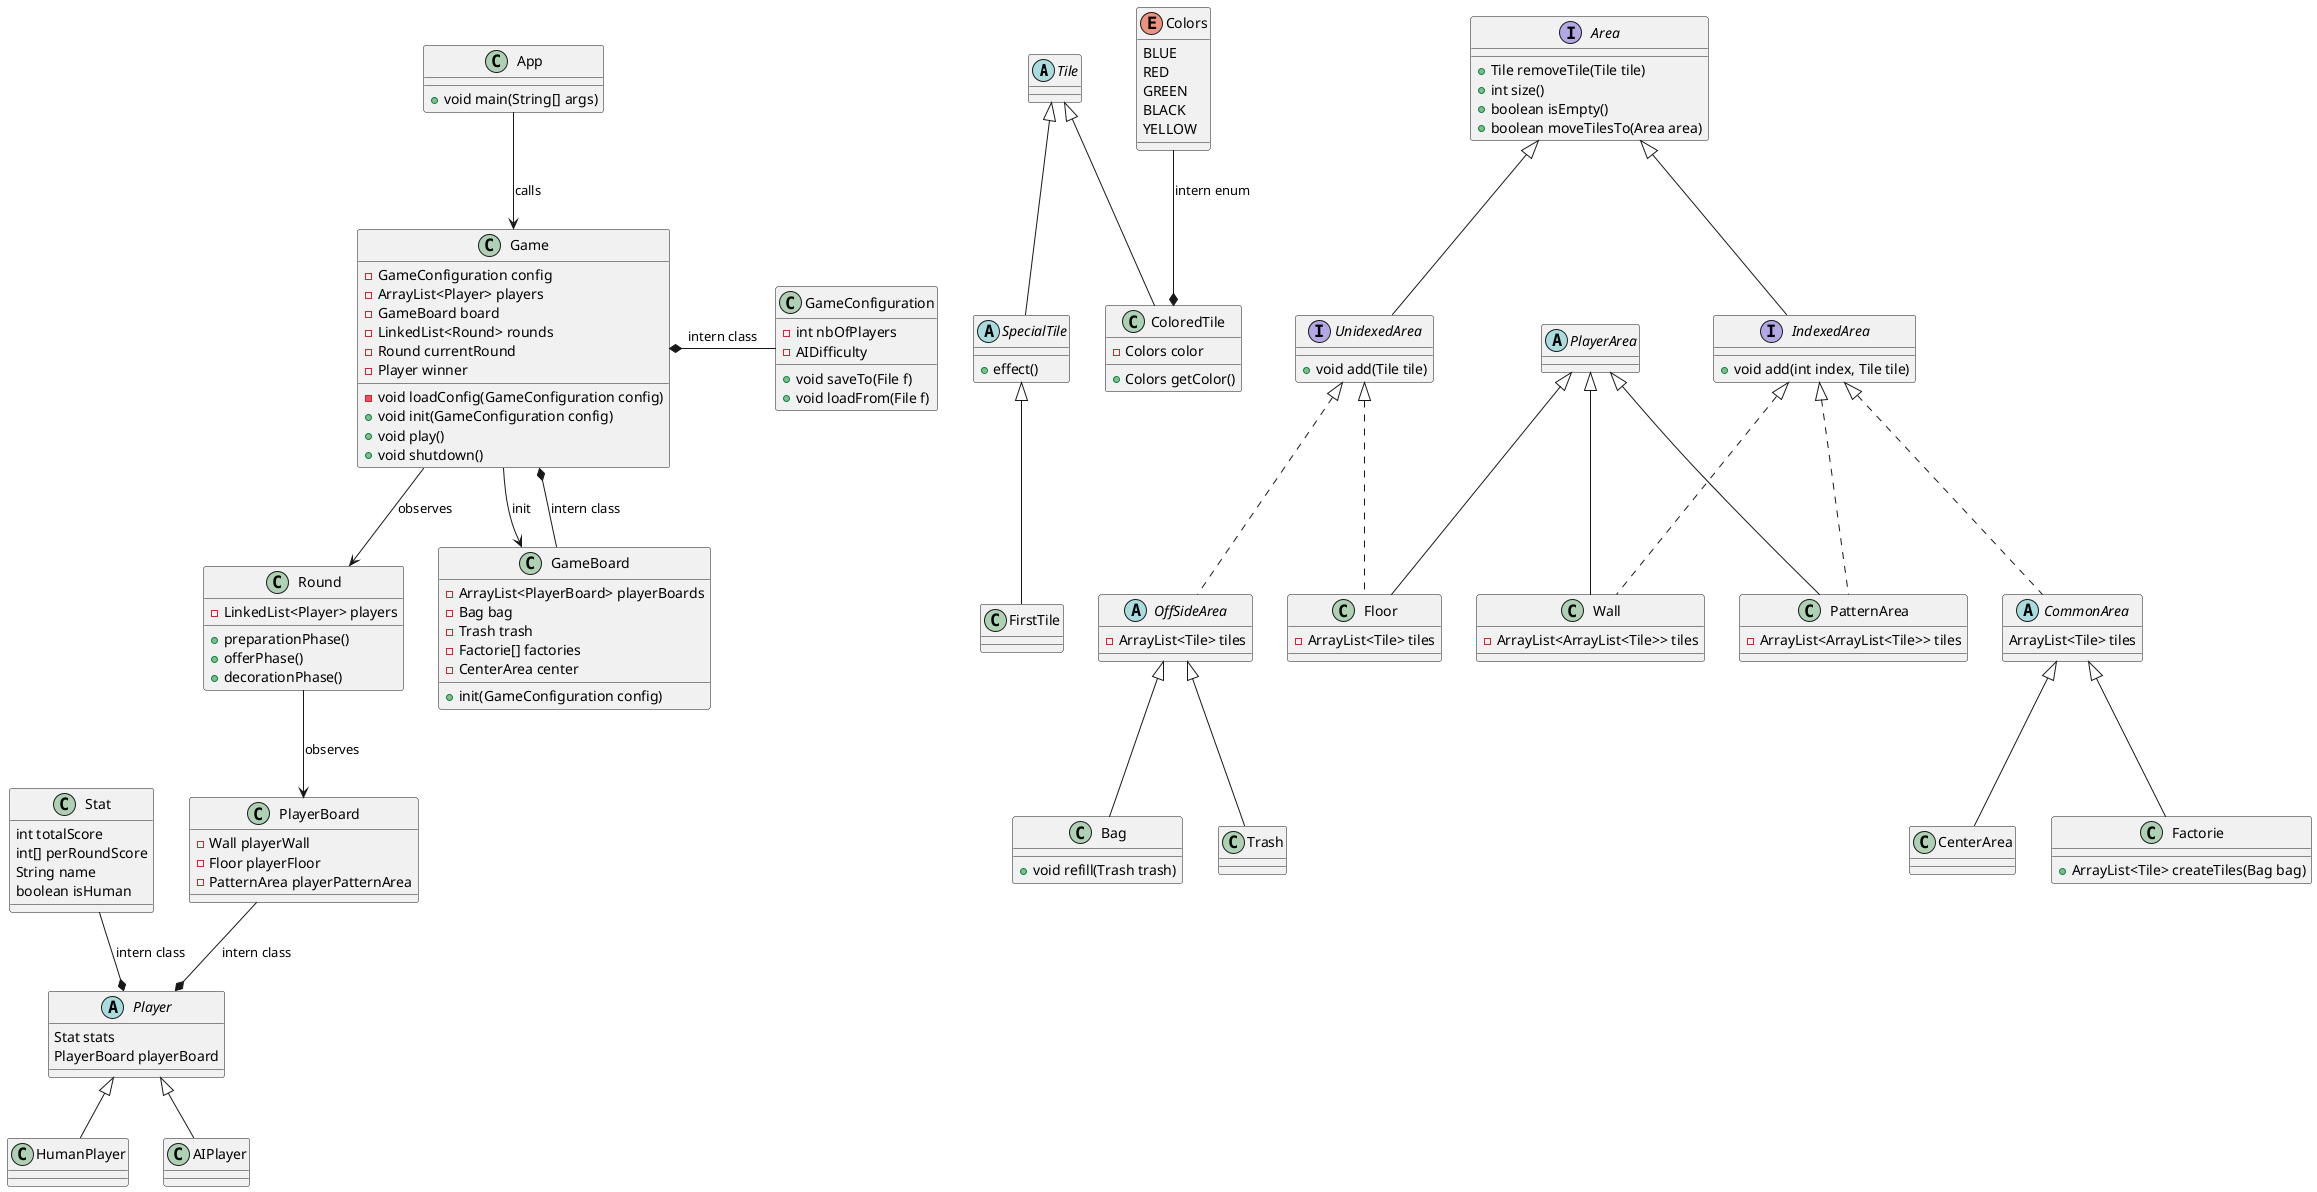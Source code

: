 @startuml

Abstract class Tile {
}


Tile <|-- SpecialTile
abstract class SpecialTile {
	+effect()
}

Tile <|-- ColoredTile
class ColoredTile {
	-Colors color
	+Colors getColor()
}

SpecialTile <|-- FirstTile
class FirstTile

Colors --* ColoredTile : "intern enum"
enum Colors {
	BLUE
	RED
	GREEN
	BLACK
	YELLOW
}


interface Area {
	+Tile removeTile(Tile tile)
	+int size()
	+boolean isEmpty()
	+boolean moveTilesTo(Area area)
}
Area <|-- UnidexedArea
interface UnidexedArea {
	+void add(Tile tile)
}

Area <|-- IndexedArea
interface IndexedArea {
	+void add(int index, Tile tile)
}

UnidexedArea <|.. OffSideArea
abstract class OffSideArea {
	-ArrayList<Tile> tiles
}

OffSideArea <|-- Bag
class Bag {
	+void refill(Trash trash)
}

OffSideArea <|-- Trash
class Trash {

}
IndexedArea <|.. CommonArea
abstract class CommonArea {
	ArrayList<Tile> tiles
}
CommonArea <|-- CenterArea
CommonArea <|-- Factorie
class Factorie {
	+ArrayList<Tile> createTiles(Bag bag)
}

abstract class PlayerArea

IndexedArea <|.. Wall
PlayerArea <|-- Wall
class Wall {
	-ArrayList<ArrayList<Tile>> tiles
}

UnidexedArea <|.. Floor
PlayerArea <|-- Floor
class Floor {
	-ArrayList<Tile> tiles
}

IndexedArea <|.. PatternArea
PlayerArea <|-- PatternArea
class PatternArea{
	-ArrayList<ArrayList<Tile>> tiles
}

abstract class Player {
	Stat stats
	PlayerBoard playerBoard
}

Stat  --* Player : "intern class"
class Stat {
	int totalScore
	int[] perRoundScore
	String name
	boolean isHuman
}

Player <|-- HumanPlayer
Player <|-- AIPlayer


class PlayerBoard
PlayerBoard --* Player : "intern class"


GameConfiguration -left-* Game : "intern class"
class GameConfiguration {
	-int nbOfPlayers
	-AIDifficulty
	+void saveTo(File f)
	+void loadFrom(File f)
}

Game --> Round : "observes"
class Game {
	-GameConfiguration config
	-ArrayList<Player> players
	-GameBoard board
	-LinkedList<Round> rounds
	-Round currentRound
	-Player winner
	-void loadConfig(GameConfiguration config)
	+void init(GameConfiguration config)
	+void play()
	+void shutdown()
}

Game --> GameBoard : "init"
GameBoard --* Game : "intern class"
class GameBoard {
	-ArrayList<PlayerBoard> playerBoards
	-Bag bag
	-Trash trash
	-Factorie[] factories
	-CenterArea center
	+init(GameConfiguration config)
}

Round --> PlayerBoard : "observes"
class PlayerBoard {
	-Wall playerWall
	-Floor playerFloor
	-PatternArea playerPatternArea
}

class Round {
	-LinkedList<Player> players
	+preparationPhase()
	+offerPhase()
	+decorationPhase()
}


App --> Game : "calls"
class App {
	+void main(String[] args)
}


@enduml
